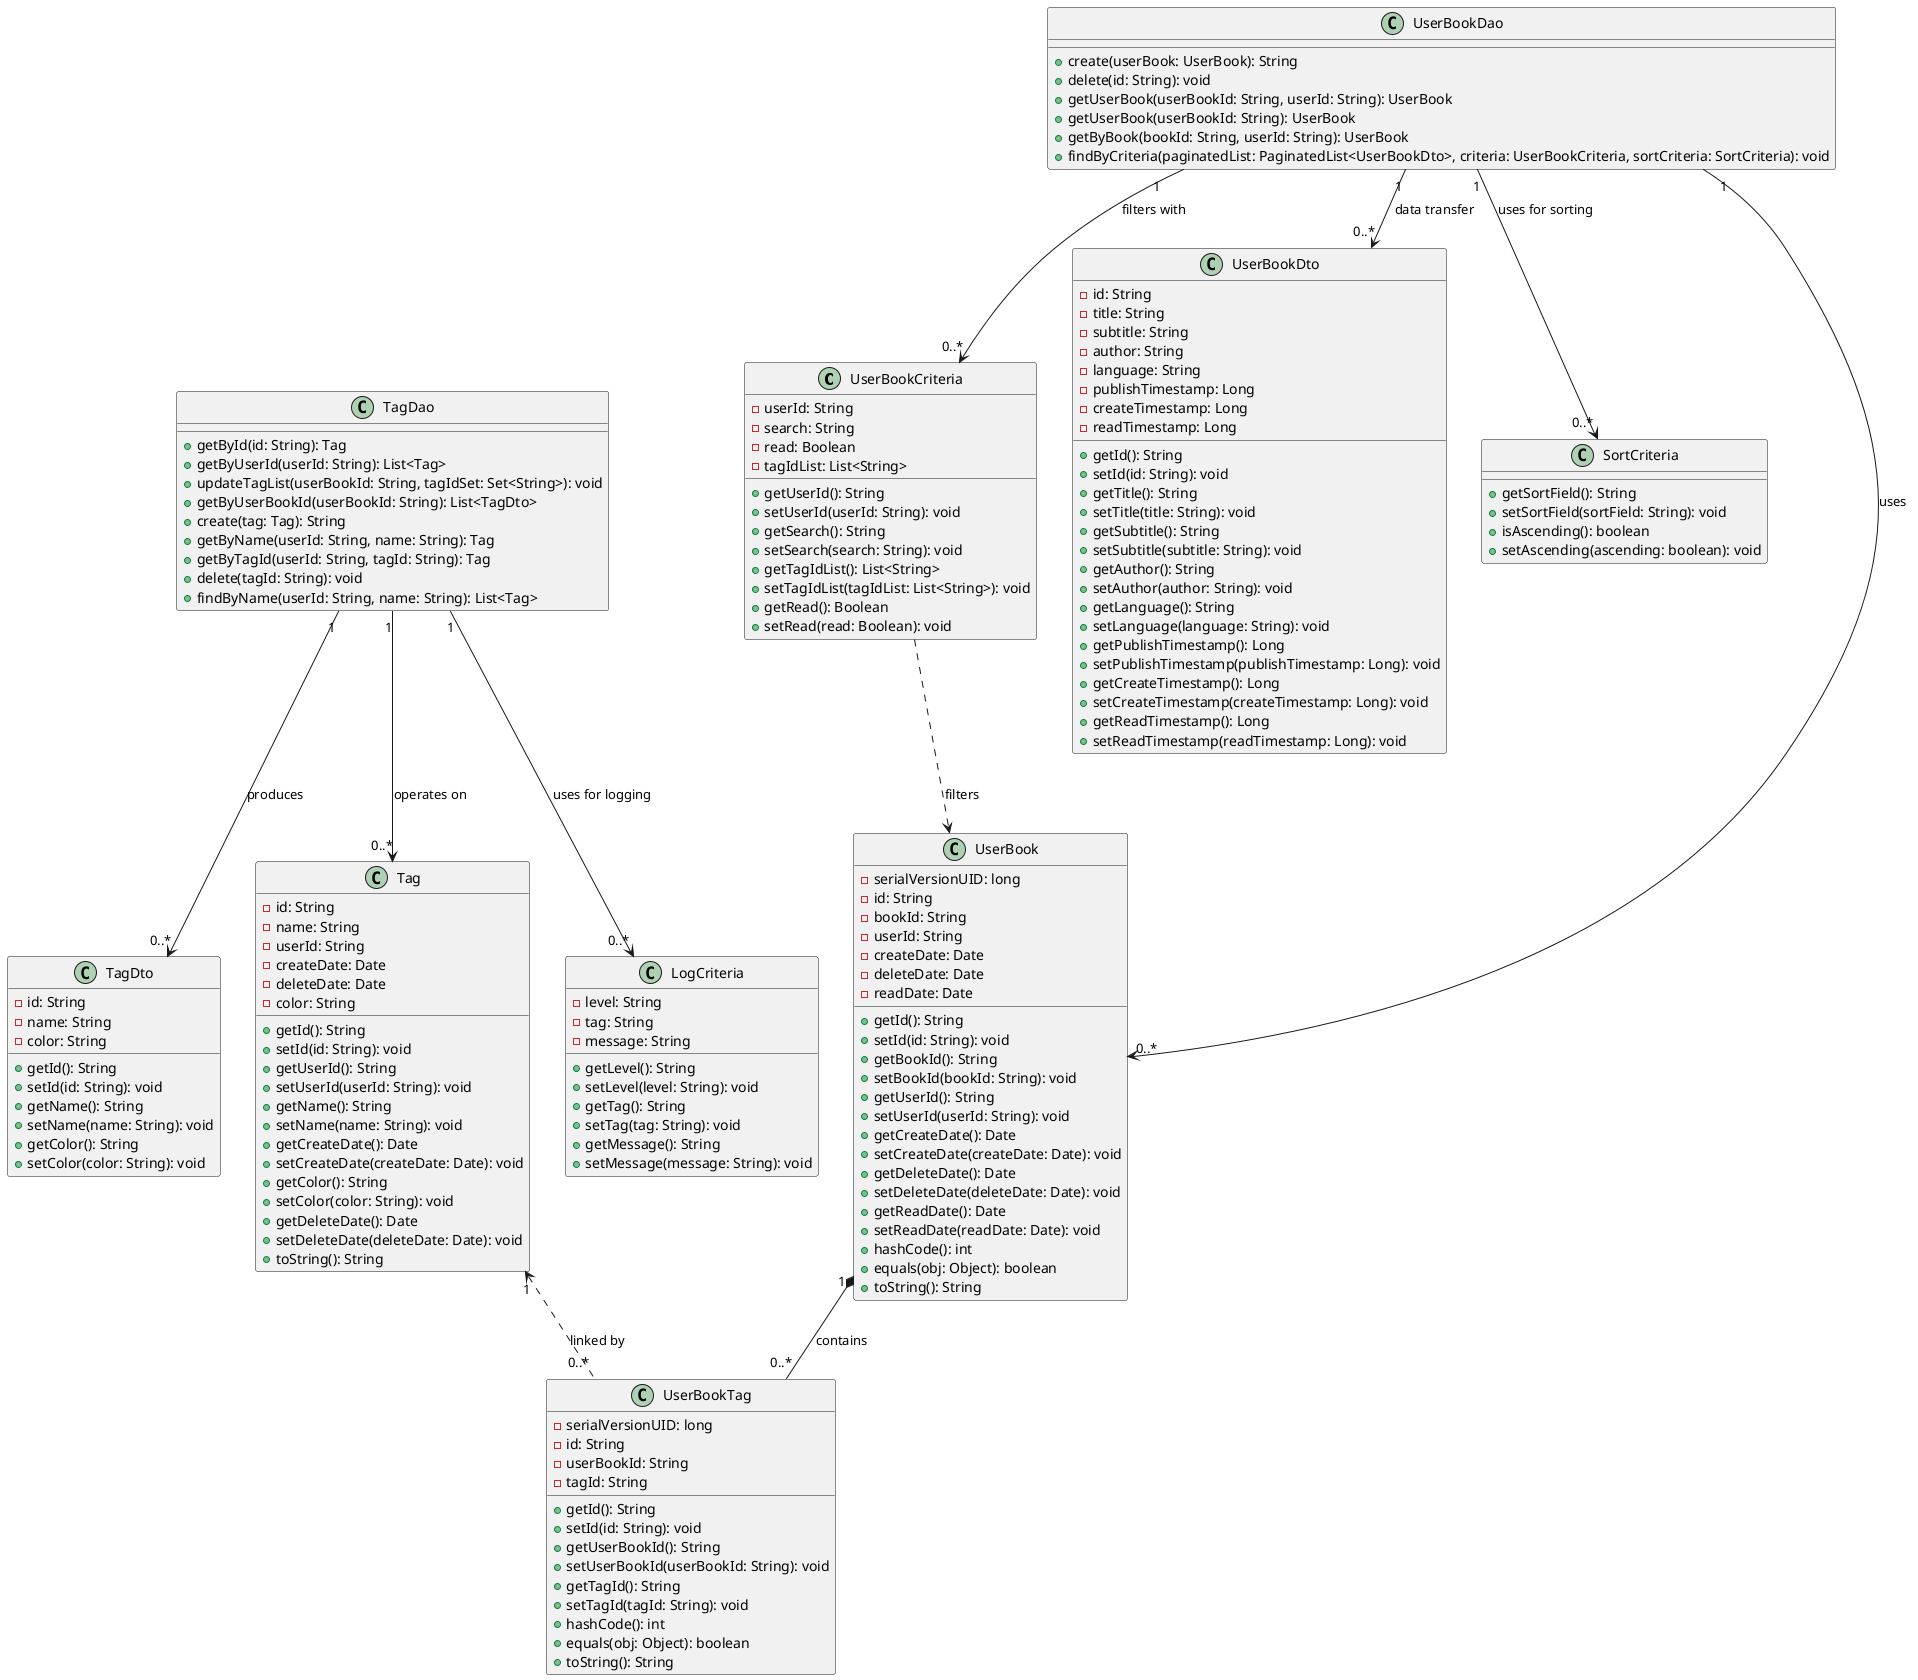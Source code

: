 @startuml bms

class UserBookCriteria {
    - userId: String
    - search: String
    - read: Boolean
    - tagIdList: List<String>
 
    + getUserId(): String
    + setUserId(userId: String): void
    + getSearch(): String
    + setSearch(search: String): void
    + getTagIdList(): List<String>
    + setTagIdList(tagIdList: List<String>): void
    + getRead(): Boolean
    + setRead(read: Boolean): void
}

class TagDto {
    - id: String
    - name: String
    - color: String

    + getId(): String
    + setId(id: String): void
    + getName(): String
    + setName(name: String): void
    + getColor(): String
    + setColor(color: String): void
}

class UserBookDto {
    - id: String
    - title: String
    - subtitle: String
    - author: String
    - language: String
    - publishTimestamp: Long
    - createTimestamp: Long
    - readTimestamp: Long

    + getId(): String
    + setId(id: String): void
    + getTitle(): String
    + setTitle(title: String): void
    + getSubtitle(): String
    + setSubtitle(subtitle: String): void
    + getAuthor(): String 
    + setAuthor(author: String): void
    + getLanguage(): String
    + setLanguage(language: String): void
    + getPublishTimestamp(): Long
    + setPublishTimestamp(publishTimestamp: Long): void
    + getCreateTimestamp(): Long
    + setCreateTimestamp(createTimestamp: Long): void
    + getReadTimestamp(): Long
    + setReadTimestamp(readTimestamp: Long): void
}

class TagDao {
    + getById(id: String): Tag
    + getByUserId(userId: String): List<Tag>
    + updateTagList(userBookId: String, tagIdSet: Set<String>): void
    + getByUserBookId(userBookId: String): List<TagDto>
    + create(tag: Tag): String
    + getByName(userId: String, name: String): Tag
    + getByTagId(userId: String, tagId: String): Tag
    + delete(tagId: String): void
    + findByName(userId: String, name: String): List<Tag>
}

class UserBookDao {
    + create(userBook: UserBook): String
    + delete(id: String): void
    + getUserBook(userBookId: String, userId: String): UserBook
    + getUserBook(userBookId: String): UserBook
    + getByBook(bookId: String, userId: String): UserBook
    + findByCriteria(paginatedList: PaginatedList<UserBookDto>, criteria: UserBookCriteria, sortCriteria: SortCriteria): void
}

class SortCriteria {
    + getSortField(): String
    + setSortField(sortField: String): void
    + isAscending(): boolean
    + setAscending(ascending: boolean): void
}

class Tag {
    - id: String
    - name: String
    - userId: String
    - createDate: Date
    - deleteDate: Date
    - color: String

    + getId(): String
    + setId(id: String): void
    + getUserId(): String
    + setUserId(userId: String): void
    + getName(): String
    + setName(name: String): void
    + getCreateDate(): Date
    + setCreateDate(createDate: Date): void
    + getColor(): String
    + setColor(color: String): void
    + getDeleteDate(): Date
    + setDeleteDate(deleteDate: Date): void
    + toString(): String
}

class UserBook {
    - serialVersionUID: long
    - id: String
    - bookId: String
    - userId: String
    - createDate: Date
    - deleteDate: Date
    - readDate: Date

    + getId(): String
    + setId(id: String): void
    + getBookId(): String
    + setBookId(bookId: String): void
    + getUserId(): String
    + setUserId(userId: String): void
    + getCreateDate(): Date
    + setCreateDate(createDate: Date): void
    + getDeleteDate(): Date
    + setDeleteDate(deleteDate: Date): void
    + getReadDate(): Date
    + setReadDate(readDate: Date): void
    + hashCode(): int
    + equals(obj: Object): boolean
    + toString(): String
}

class UserBookTag {
    - serialVersionUID: long
    - id: String
    - userBookId: String
    - tagId: String

    + getId(): String
    + setId(id: String): void
    + getUserBookId(): String
    + setUserBookId(userBookId: String): void
    + getTagId(): String
    + setTagId(tagId: String): void
    + hashCode(): int
    + equals(obj: Object): boolean
    + toString(): String
}

class LogCriteria {
    - level: String
    - tag: String
    - message: String

    + getLevel(): String
    + setLevel(level: String): void
    + getTag(): String
    + setTag(tag: String): void
    + getMessage(): String
    + setMessage(message: String): void
}

UserBookDao "1" --> "0..*" UserBook : uses
UserBookDao "1" --> "0..*" UserBookCriteria : filters with
TagDao "1" --> "0..*" TagDto : produces
TagDao "1" --> "0..*" Tag : operates on
UserBookDao "1" --> "0..*" UserBookDto : data transfer
UserBook "1" *-- "0..*" UserBookTag : contains
Tag "1" <.. "0..*" UserBookTag : linked by
UserBookCriteria ..> UserBook : filters
UserBookDao "1" --> "0..*" SortCriteria : uses for sorting
TagDao "1" --> "0..*" LogCriteria : uses for logging

@enduml
